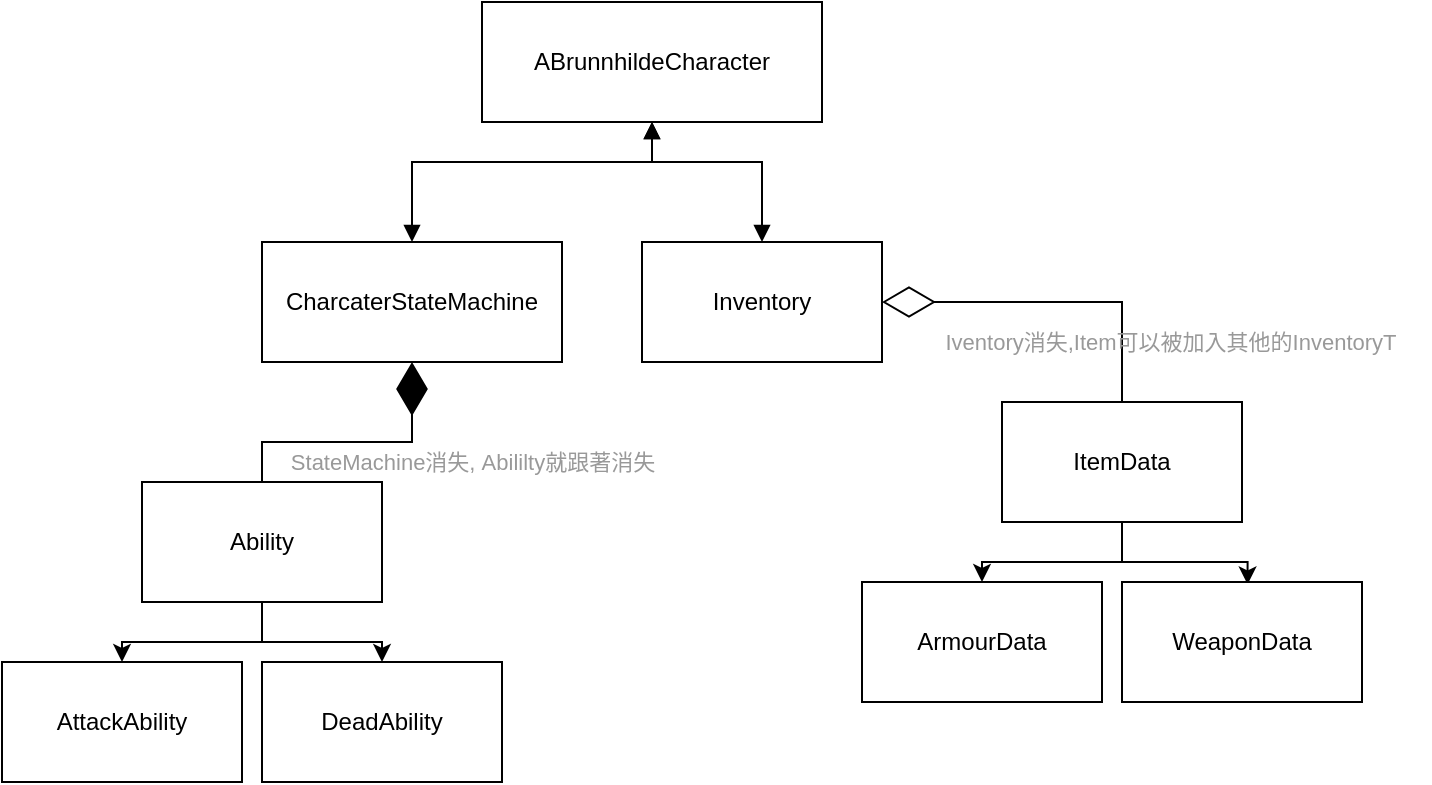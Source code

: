 <mxfile version="17.4.5" type="device"><diagram id="7Ia1sWMZmcrwnR2idEvR" name="Page-1"><mxGraphModel dx="1396" dy="318" grid="1" gridSize="10" guides="1" tooltips="1" connect="1" arrows="1" fold="1" page="1" pageScale="1" pageWidth="827" pageHeight="1169" math="0" shadow="0"><root><mxCell id="0"/><mxCell id="1" parent="0"/><mxCell id="B6nUDGDNG40fwFsxTrTE-1" value="ABrunnhildeCharacter&lt;br&gt;" style="rounded=0;whiteSpace=wrap;html=1;" parent="1" vertex="1"><mxGeometry x="200" y="140" width="170" height="60" as="geometry"/></mxCell><mxCell id="B6nUDGDNG40fwFsxTrTE-2" value="CharcaterStateMachine&lt;br&gt;" style="rounded=0;whiteSpace=wrap;html=1;" parent="1" vertex="1"><mxGeometry x="90" y="260" width="150" height="60" as="geometry"/></mxCell><mxCell id="B6nUDGDNG40fwFsxTrTE-7" style="edgeStyle=orthogonalEdgeStyle;rounded=0;orthogonalLoop=1;jettySize=auto;html=1;entryX=0.5;entryY=0;entryDx=0;entryDy=0;" parent="1" source="B6nUDGDNG40fwFsxTrTE-3" target="B6nUDGDNG40fwFsxTrTE-9" edge="1"><mxGeometry relative="1" as="geometry"><mxPoint x="50" y="470" as="targetPoint"/></mxGeometry></mxCell><mxCell id="B6nUDGDNG40fwFsxTrTE-10" style="edgeStyle=orthogonalEdgeStyle;rounded=0;orthogonalLoop=1;jettySize=auto;html=1;entryX=0.5;entryY=0;entryDx=0;entryDy=0;" parent="1" source="B6nUDGDNG40fwFsxTrTE-3" target="B6nUDGDNG40fwFsxTrTE-8" edge="1"><mxGeometry relative="1" as="geometry"/></mxCell><mxCell id="B6nUDGDNG40fwFsxTrTE-3" value="Ability" style="rounded=0;whiteSpace=wrap;html=1;" parent="1" vertex="1"><mxGeometry x="30" y="380" width="120" height="60" as="geometry"/></mxCell><mxCell id="B6nUDGDNG40fwFsxTrTE-6" style="edgeStyle=orthogonalEdgeStyle;rounded=0;orthogonalLoop=1;jettySize=auto;html=1;entryX=0.5;entryY=0;entryDx=0;entryDy=0;" parent="1" source="B6nUDGDNG40fwFsxTrTE-4" target="B6nUDGDNG40fwFsxTrTE-5" edge="1"><mxGeometry relative="1" as="geometry"/></mxCell><mxCell id="B6nUDGDNG40fwFsxTrTE-14" style="edgeStyle=orthogonalEdgeStyle;rounded=0;orthogonalLoop=1;jettySize=auto;html=1;entryX=0.523;entryY=0.02;entryDx=0;entryDy=0;entryPerimeter=0;" parent="1" source="B6nUDGDNG40fwFsxTrTE-4" target="B6nUDGDNG40fwFsxTrTE-13" edge="1"><mxGeometry relative="1" as="geometry"/></mxCell><mxCell id="B6nUDGDNG40fwFsxTrTE-4" value="ItemData" style="rounded=0;whiteSpace=wrap;html=1;" parent="1" vertex="1"><mxGeometry x="460" y="340" width="120" height="60" as="geometry"/></mxCell><mxCell id="B6nUDGDNG40fwFsxTrTE-5" value="ArmourData" style="rounded=0;whiteSpace=wrap;html=1;" parent="1" vertex="1"><mxGeometry x="390" y="430" width="120" height="60" as="geometry"/></mxCell><mxCell id="B6nUDGDNG40fwFsxTrTE-8" value="AttackAbility" style="rounded=0;whiteSpace=wrap;html=1;" parent="1" vertex="1"><mxGeometry x="-40" y="470" width="120" height="60" as="geometry"/></mxCell><mxCell id="B6nUDGDNG40fwFsxTrTE-9" value="DeadAbility" style="rounded=0;whiteSpace=wrap;html=1;" parent="1" vertex="1"><mxGeometry x="90" y="470" width="120" height="60" as="geometry"/></mxCell><mxCell id="B6nUDGDNG40fwFsxTrTE-11" value="Inventory" style="rounded=0;whiteSpace=wrap;html=1;" parent="1" vertex="1"><mxGeometry x="280" y="260" width="120" height="60" as="geometry"/></mxCell><mxCell id="B6nUDGDNG40fwFsxTrTE-12" value="" style="endArrow=diamondThin;endFill=0;endSize=24;html=1;rounded=0;entryX=1;entryY=0.5;entryDx=0;entryDy=0;exitX=0.5;exitY=0;exitDx=0;exitDy=0;" parent="1" source="B6nUDGDNG40fwFsxTrTE-4" target="B6nUDGDNG40fwFsxTrTE-11" edge="1"><mxGeometry width="160" relative="1" as="geometry"><mxPoint x="430" y="300" as="sourcePoint"/><mxPoint x="590" y="300" as="targetPoint"/><Array as="points"><mxPoint x="520" y="290"/></Array></mxGeometry></mxCell><mxCell id="B6nUDGDNG40fwFsxTrTE-13" value="WeaponData" style="rounded=0;whiteSpace=wrap;html=1;" parent="1" vertex="1"><mxGeometry x="520" y="430" width="120" height="60" as="geometry"/></mxCell><mxCell id="B6nUDGDNG40fwFsxTrTE-16" value="" style="endArrow=diamondThin;endFill=1;endSize=24;html=1;rounded=0;entryX=0.5;entryY=1;entryDx=0;entryDy=0;exitX=0.5;exitY=0;exitDx=0;exitDy=0;" parent="1" source="B6nUDGDNG40fwFsxTrTE-3" target="B6nUDGDNG40fwFsxTrTE-2" edge="1"><mxGeometry width="160" relative="1" as="geometry"><mxPoint x="140" y="330" as="sourcePoint"/><mxPoint x="300" y="330" as="targetPoint"/><Array as="points"><mxPoint x="90" y="360"/><mxPoint x="165" y="360"/></Array></mxGeometry></mxCell><mxCell id="B6nUDGDNG40fwFsxTrTE-17" value="&lt;font style=&quot;font-size: 11px&quot;&gt;Iventory消失,Item可以被加入其他的InventoryT&lt;/font&gt;" style="text;html=1;align=center;verticalAlign=middle;resizable=0;points=[];autosize=1;strokeColor=none;fillColor=none;fontSize=8;fontColor=#999999;" parent="1" vertex="1"><mxGeometry x="414" y="300" width="260" height="20" as="geometry"/></mxCell><mxCell id="4ICEBMaYkwJZ_PVZCJvP-1" value="&lt;font style=&quot;font-size: 11px&quot;&gt;StateMachine消失, Abililty就跟著消失&lt;/font&gt;" style="text;html=1;align=center;verticalAlign=middle;resizable=0;points=[];autosize=1;strokeColor=none;fillColor=none;fontSize=8;fontColor=#999999;" vertex="1" parent="1"><mxGeometry x="90" y="360" width="210" height="20" as="geometry"/></mxCell><mxCell id="4ICEBMaYkwJZ_PVZCJvP-9" value="" style="endArrow=block;startArrow=block;endFill=1;startFill=1;html=1;rounded=0;fontSize=11;fontColor=#999999;exitX=0.5;exitY=0;exitDx=0;exitDy=0;entryX=0.5;entryY=1;entryDx=0;entryDy=0;" edge="1" parent="1" source="B6nUDGDNG40fwFsxTrTE-2" target="B6nUDGDNG40fwFsxTrTE-1"><mxGeometry width="160" relative="1" as="geometry"><mxPoint x="160" y="250" as="sourcePoint"/><mxPoint x="320" y="250" as="targetPoint"/><Array as="points"><mxPoint x="165" y="220"/><mxPoint x="285" y="220"/></Array></mxGeometry></mxCell><mxCell id="4ICEBMaYkwJZ_PVZCJvP-10" value="" style="endArrow=block;startArrow=block;endFill=1;startFill=1;html=1;rounded=0;fontSize=11;fontColor=#999999;exitX=0.5;exitY=1;exitDx=0;exitDy=0;entryX=0.5;entryY=0;entryDx=0;entryDy=0;" edge="1" parent="1" source="B6nUDGDNG40fwFsxTrTE-1" target="B6nUDGDNG40fwFsxTrTE-11"><mxGeometry width="160" relative="1" as="geometry"><mxPoint x="280" y="240" as="sourcePoint"/><mxPoint x="440" y="240" as="targetPoint"/><Array as="points"><mxPoint x="285" y="220"/><mxPoint x="340" y="220"/></Array></mxGeometry></mxCell></root></mxGraphModel></diagram></mxfile>